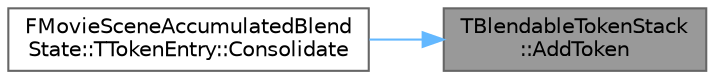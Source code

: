 digraph "TBlendableTokenStack::AddToken"
{
 // INTERACTIVE_SVG=YES
 // LATEX_PDF_SIZE
  bgcolor="transparent";
  edge [fontname=Helvetica,fontsize=10,labelfontname=Helvetica,labelfontsize=10];
  node [fontname=Helvetica,fontsize=10,shape=box,height=0.2,width=0.4];
  rankdir="RL";
  Node1 [id="Node000001",label="TBlendableTokenStack\l::AddToken",height=0.2,width=0.4,color="gray40", fillcolor="grey60", style="filled", fontcolor="black",tooltip="Conditionally add a token to this stack if it has a >= hierarchical bias, removing anything of a lowe..."];
  Node1 -> Node2 [id="edge1_Node000001_Node000002",dir="back",color="steelblue1",style="solid",tooltip=" "];
  Node2 [id="Node000002",label="FMovieSceneAccumulatedBlend\lState::TTokenEntry::Consolidate",height=0.2,width=0.4,color="grey40", fillcolor="white", style="filled",URL="$dc/d65/structFMovieSceneAccumulatedBlendState_1_1TTokenEntry.html#a11b47792b14d31f5b0940c912d4cb5f4",tooltip="Consolidate this token into the specified array of stacks, one per actuator type."];
}

